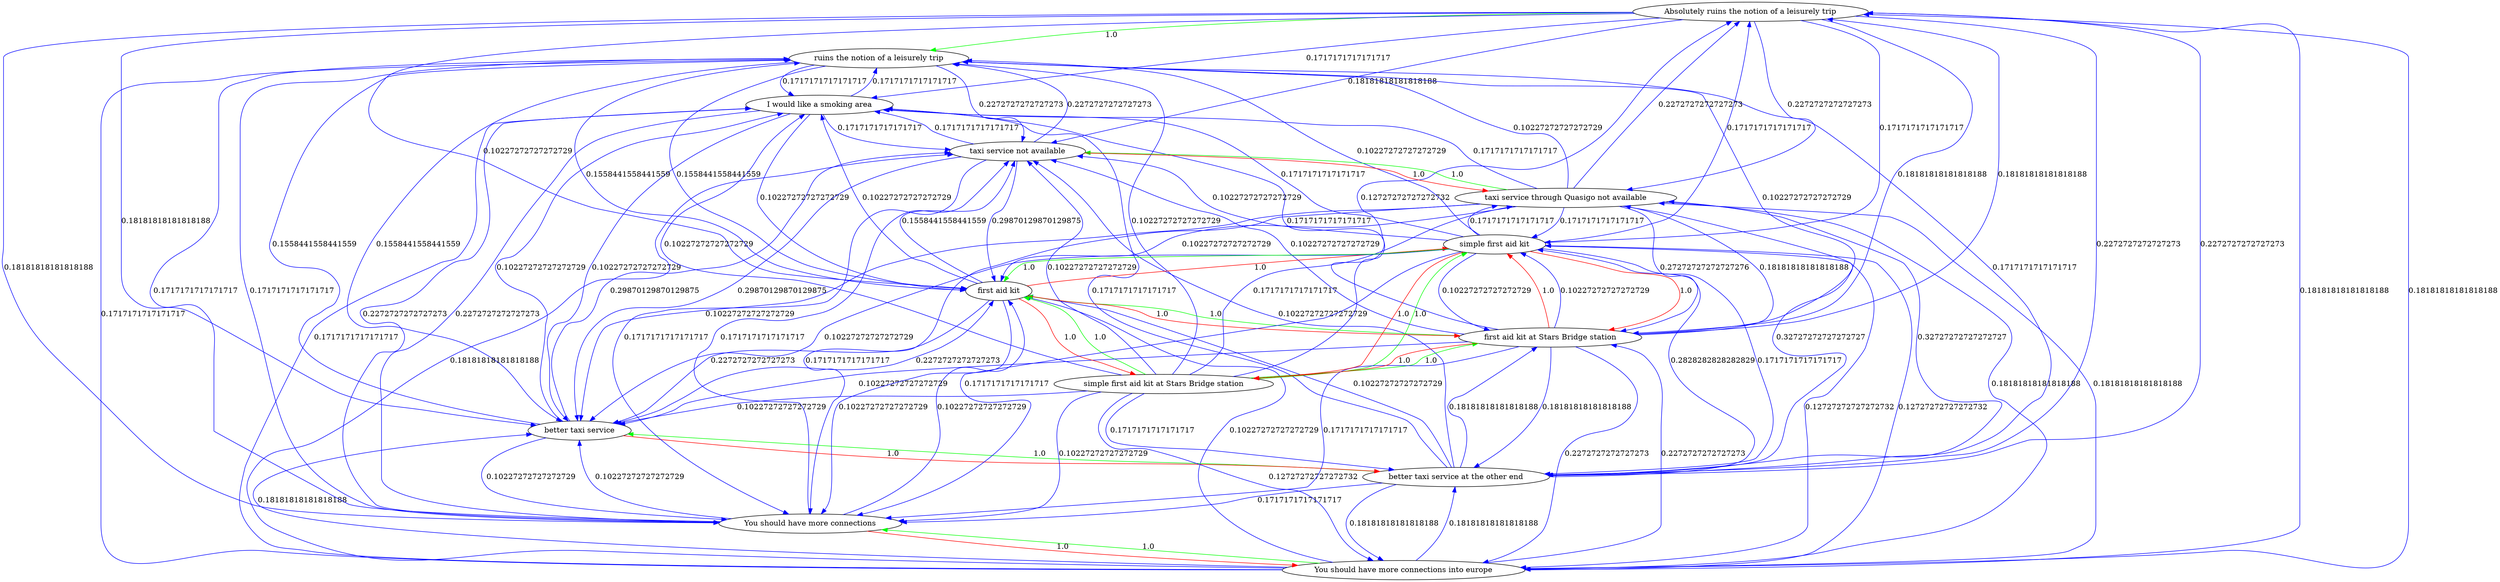digraph rawGraph {
"Absolutely ruins the notion of a leisurely trip";"ruins the notion of a leisurely trip";"I would like a smoking area";"You should have more connections into europe";"You should have more connections";"better taxi service at the other end";"better taxi service";"simple first aid kit at Stars Bridge station";"first aid kit at Stars Bridge station";"first aid kit";"simple first aid kit";"taxi service through Quasigo not available";"taxi service not available";"Absolutely ruins the notion of a leisurely trip" -> "ruins the notion of a leisurely trip" [label=1.0] [color=green]
"ruins the notion of a leisurely trip" -> "I would like a smoking area" [label=0.1717171717171717] [color=blue]
"I would like a smoking area" -> "ruins the notion of a leisurely trip" [label=0.1717171717171717] [color=blue]
"Absolutely ruins the notion of a leisurely trip" -> "I would like a smoking area" [label=0.1717171717171717] [color=blue]
"You should have more connections into europe" -> "You should have more connections" [label=1.0] [color=green]
"You should have more connections" -> "You should have more connections into europe" [label=1.0] [color=red]
"You should have more connections" -> "I would like a smoking area" [label=0.2272727272727273] [color=blue]
"I would like a smoking area" -> "You should have more connections" [label=0.2272727272727273] [color=blue]
"You should have more connections" -> "ruins the notion of a leisurely trip" [label=0.1717171717171717] [color=blue]
"ruins the notion of a leisurely trip" -> "You should have more connections" [label=0.1717171717171717] [color=blue]
"Absolutely ruins the notion of a leisurely trip" -> "You should have more connections into europe" [label=0.18181818181818188] [color=blue]
"You should have more connections into europe" -> "Absolutely ruins the notion of a leisurely trip" [label=0.18181818181818188] [color=blue]
"Absolutely ruins the notion of a leisurely trip" -> "You should have more connections" [label=0.18181818181818188] [color=blue]
"You should have more connections into europe" -> "I would like a smoking area" [label=0.1717171717171717] [color=blue]
"You should have more connections into europe" -> "ruins the notion of a leisurely trip" [label=0.1717171717171717] [color=blue]
"better taxi service at the other end" -> "better taxi service" [label=1.0] [color=green]
"better taxi service" -> "better taxi service at the other end" [label=1.0] [color=red]
"better taxi service" -> "You should have more connections" [label=0.10227272727272729] [color=blue]
"You should have more connections" -> "better taxi service" [label=0.10227272727272729] [color=blue]
"You should have more connections into europe" -> "better taxi service at the other end" [label=0.18181818181818188] [color=blue]
"better taxi service at the other end" -> "You should have more connections into europe" [label=0.18181818181818188] [color=blue]
"I would like a smoking area" -> "better taxi service" [label=0.10227272727272729] [color=blue]
"better taxi service" -> "I would like a smoking area" [label=0.10227272727272729] [color=blue]
"better taxi service" -> "ruins the notion of a leisurely trip" [label=0.1558441558441559] [color=blue]
"ruins the notion of a leisurely trip" -> "better taxi service" [label=0.1558441558441559] [color=blue]
"Absolutely ruins the notion of a leisurely trip" -> "better taxi service at the other end" [label=0.2272727272727273] [color=blue]
"better taxi service at the other end" -> "Absolutely ruins the notion of a leisurely trip" [label=0.2272727272727273] [color=blue]
"Absolutely ruins the notion of a leisurely trip" -> "better taxi service" [label=0.18181818181818188] [color=blue]
"You should have more connections into europe" -> "better taxi service" [label=0.18181818181818188] [color=blue]
"better taxi service at the other end" -> "You should have more connections" [label=0.1717171717171717] [color=blue]
"better taxi service at the other end" -> "I would like a smoking area" [label=0.1717171717171717] [color=blue]
"better taxi service at the other end" -> "ruins the notion of a leisurely trip" [label=0.1717171717171717] [color=blue]
"simple first aid kit at Stars Bridge station" -> "first aid kit at Stars Bridge station" [label=1.0] [color=green]
"first aid kit at Stars Bridge station" -> "first aid kit" [label=1.0] [color=green]
"simple first aid kit at Stars Bridge station" -> "simple first aid kit" [label=1.0] [color=green]
"simple first aid kit" -> "first aid kit" [label=1.0] [color=green]
"simple first aid kit at Stars Bridge station" -> "first aid kit" [label=1.0] [color=green]
"first aid kit at Stars Bridge station" -> "simple first aid kit at Stars Bridge station" [label=1.0] [color=red]
"first aid kit at Stars Bridge station" -> "simple first aid kit" [label=1.0] [color=red]
"first aid kit" -> "simple first aid kit at Stars Bridge station" [label=1.0] [color=red]
"first aid kit" -> "first aid kit at Stars Bridge station" [label=1.0] [color=red]
"first aid kit" -> "simple first aid kit" [label=1.0] [color=red]
"simple first aid kit" -> "simple first aid kit at Stars Bridge station" [label=1.0] [color=red]
"simple first aid kit" -> "first aid kit at Stars Bridge station" [label=1.0] [color=red]
"first aid kit" -> "You should have more connections" [label=0.10227272727272729] [color=blue]
"You should have more connections" -> "first aid kit" [label=0.10227272727272729] [color=blue]
"You should have more connections into europe" -> "simple first aid kit" [label=0.12727272727272732] [color=blue]
"You should have more connections into europe" -> "first aid kit at Stars Bridge station" [label=0.2272727272727273] [color=blue]
"simple first aid kit" -> "You should have more connections into europe" [label=0.12727272727272732] [color=blue]
"first aid kit at Stars Bridge station" -> "You should have more connections into europe" [label=0.2272727272727273] [color=blue]
"first aid kit" -> "I would like a smoking area" [label=0.10227272727272729] [color=blue]
"I would like a smoking area" -> "first aid kit" [label=0.10227272727272729] [color=blue]
"first aid kit" -> "better taxi service" [label=0.2272727272727273] [color=blue]
"better taxi service" -> "first aid kit" [label=0.2272727272727273] [color=blue]
"better taxi service at the other end" -> "simple first aid kit" [label=0.2828282828282829] [color=blue]
"better taxi service at the other end" -> "first aid kit at Stars Bridge station" [label=0.18181818181818188] [color=blue]
"simple first aid kit" -> "better taxi service at the other end" [label=0.1717171717171717] [color=blue]
"first aid kit at Stars Bridge station" -> "better taxi service at the other end" [label=0.18181818181818188] [color=blue]
"ruins the notion of a leisurely trip" -> "first aid kit" [label=0.1558441558441559] [color=blue]
"first aid kit" -> "ruins the notion of a leisurely trip" [label=0.1558441558441559] [color=blue]
"Absolutely ruins the notion of a leisurely trip" -> "simple first aid kit" [label=0.1717171717171717] [color=blue]
"Absolutely ruins the notion of a leisurely trip" -> "first aid kit at Stars Bridge station" [label=0.18181818181818188] [color=blue]
"simple first aid kit" -> "Absolutely ruins the notion of a leisurely trip" [label=0.1717171717171717] [color=blue]
"first aid kit at Stars Bridge station" -> "Absolutely ruins the notion of a leisurely trip" [label=0.18181818181818188] [color=blue]
"Absolutely ruins the notion of a leisurely trip" -> "first aid kit" [label=0.10227272727272729] [color=blue]
"You should have more connections into europe" -> "first aid kit" [label=0.10227272727272729] [color=blue]
"better taxi service at the other end" -> "first aid kit" [label=0.10227272727272729] [color=blue]
"simple first aid kit at Stars Bridge station" -> "You should have more connections into europe" [label=0.12727272727272732] [color=blue]
"simple first aid kit at Stars Bridge station" -> "better taxi service at the other end" [label=0.1717171717171717] [color=blue]
"simple first aid kit at Stars Bridge station" -> "Absolutely ruins the notion of a leisurely trip" [label=0.12727272727272732] [color=blue]
"simple first aid kit at Stars Bridge station" -> "You should have more connections" [label=0.10227272727272729] [color=blue]
"simple first aid kit at Stars Bridge station" -> "I would like a smoking area" [label=0.10227272727272729] [color=blue]
"simple first aid kit at Stars Bridge station" -> "better taxi service" [label=0.10227272727272729] [color=blue]
"simple first aid kit at Stars Bridge station" -> "ruins the notion of a leisurely trip" [label=0.10227272727272729] [color=blue]
"first aid kit at Stars Bridge station" -> "You should have more connections" [label=0.1717171717171717] [color=blue]
"first aid kit at Stars Bridge station" -> "I would like a smoking area" [label=0.1717171717171717] [color=blue]
"first aid kit at Stars Bridge station" -> "better taxi service" [label=0.10227272727272729] [color=blue]
"first aid kit at Stars Bridge station" -> "simple first aid kit" [label=0.10227272727272729] [color=blue]
"first aid kit at Stars Bridge station" -> "ruins the notion of a leisurely trip" [label=0.10227272727272729] [color=blue]
"simple first aid kit" -> "You should have more connections" [label=0.1717171717171717] [color=blue]
"simple first aid kit" -> "I would like a smoking area" [label=0.1717171717171717] [color=blue]
"simple first aid kit" -> "better taxi service" [label=0.10227272727272729] [color=blue]
"simple first aid kit" -> "ruins the notion of a leisurely trip" [label=0.10227272727272729] [color=blue]
"simple first aid kit" -> "first aid kit at Stars Bridge station" [label=0.10227272727272729] [color=blue]
"taxi service through Quasigo not available" -> "taxi service not available" [label=1.0] [color=green]
"taxi service not available" -> "taxi service through Quasigo not available" [label=1.0] [color=red]
"taxi service not available" -> "You should have more connections" [label=0.1717171717171717] [color=blue]
"You should have more connections" -> "taxi service not available" [label=0.1717171717171717] [color=blue]
"You should have more connections into europe" -> "taxi service through Quasigo not available" [label=0.18181818181818188] [color=blue]
"taxi service through Quasigo not available" -> "You should have more connections into europe" [label=0.18181818181818188] [color=blue]
"I would like a smoking area" -> "taxi service not available" [label=0.1717171717171717] [color=blue]
"taxi service not available" -> "I would like a smoking area" [label=0.1717171717171717] [color=blue]
"taxi service not available" -> "first aid kit" [label=0.29870129870129875] [color=blue]
"first aid kit" -> "taxi service not available" [label=0.1558441558441559] [color=blue]
"simple first aid kit" -> "taxi service through Quasigo not available" [label=0.1717171717171717] [color=blue]
"first aid kit at Stars Bridge station" -> "taxi service through Quasigo not available" [label=0.18181818181818188] [color=blue]
"taxi service through Quasigo not available" -> "simple first aid kit" [label=0.1717171717171717] [color=blue]
"taxi service through Quasigo not available" -> "first aid kit at Stars Bridge station" [label=0.27272727272727276] [color=blue]
"better taxi service" -> "taxi service not available" [label=0.29870129870129875] [color=blue]
"taxi service not available" -> "better taxi service" [label=0.29870129870129875] [color=blue]
"better taxi service at the other end" -> "taxi service through Quasigo not available" [label=0.32727272727272727] [color=blue]
"taxi service through Quasigo not available" -> "better taxi service at the other end" [label=0.32727272727272727] [color=blue]
"ruins the notion of a leisurely trip" -> "taxi service not available" [label=0.2272727272727273] [color=blue]
"taxi service not available" -> "ruins the notion of a leisurely trip" [label=0.2272727272727273] [color=blue]
"Absolutely ruins the notion of a leisurely trip" -> "taxi service through Quasigo not available" [label=0.2272727272727273] [color=blue]
"taxi service through Quasigo not available" -> "Absolutely ruins the notion of a leisurely trip" [label=0.2272727272727273] [color=blue]
"Absolutely ruins the notion of a leisurely trip" -> "taxi service not available" [label=0.18181818181818188] [color=blue]
"You should have more connections into europe" -> "taxi service not available" [label=0.18181818181818188] [color=blue]
"better taxi service at the other end" -> "taxi service not available" [label=0.10227272727272729] [color=blue]
"simple first aid kit at Stars Bridge station" -> "taxi service through Quasigo not available" [label=0.1717171717171717] [color=blue]
"simple first aid kit at Stars Bridge station" -> "taxi service not available" [label=0.10227272727272729] [color=blue]
"first aid kit at Stars Bridge station" -> "taxi service not available" [label=0.10227272727272729] [color=blue]
"simple first aid kit" -> "taxi service not available" [label=0.10227272727272729] [color=blue]
"taxi service through Quasigo not available" -> "You should have more connections" [label=0.1717171717171717] [color=blue]
"taxi service through Quasigo not available" -> "I would like a smoking area" [label=0.1717171717171717] [color=blue]
"taxi service through Quasigo not available" -> "first aid kit" [label=0.10227272727272729] [color=blue]
"taxi service through Quasigo not available" -> "better taxi service" [label=0.10227272727272729] [color=blue]
"taxi service through Quasigo not available" -> "ruins the notion of a leisurely trip" [label=0.10227272727272729] [color=blue]
}